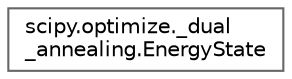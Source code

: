 digraph "Graphical Class Hierarchy"
{
 // LATEX_PDF_SIZE
  bgcolor="transparent";
  edge [fontname=Helvetica,fontsize=10,labelfontname=Helvetica,labelfontsize=10];
  node [fontname=Helvetica,fontsize=10,shape=box,height=0.2,width=0.4];
  rankdir="LR";
  Node0 [id="Node000000",label="scipy.optimize._dual\l_annealing.EnergyState",height=0.2,width=0.4,color="grey40", fillcolor="white", style="filled",URL="$d4/db0/classscipy_1_1optimize_1_1__dual__annealing_1_1EnergyState.html",tooltip=" "];
}
